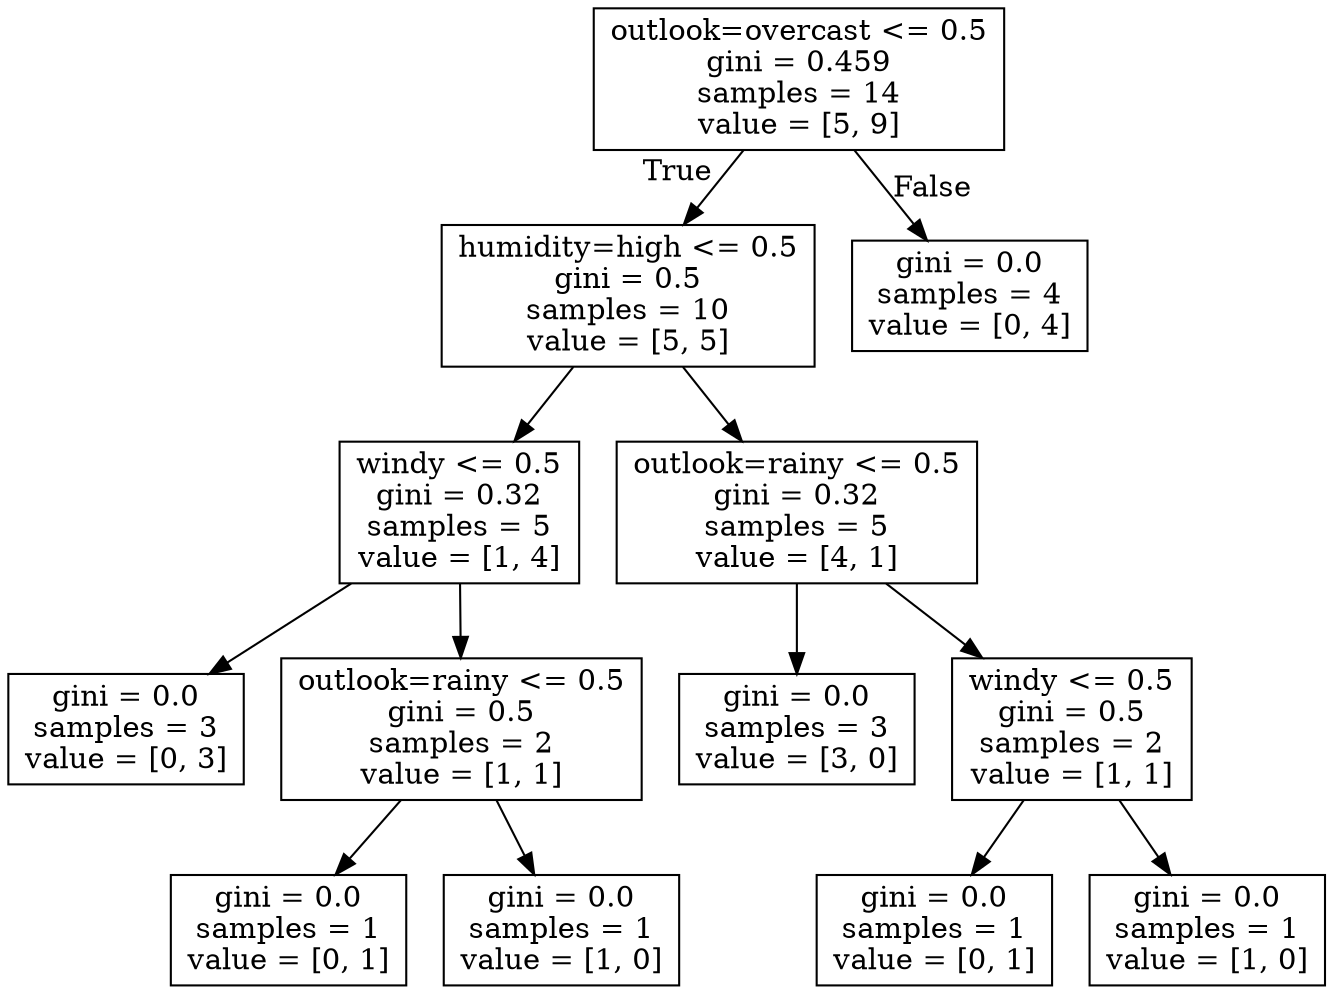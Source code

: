 digraph Tree {
node [shape=box] ;
0 [label="outlook=overcast <= 0.5\ngini = 0.459\nsamples = 14\nvalue = [5, 9]"] ;
1 [label="humidity=high <= 0.5\ngini = 0.5\nsamples = 10\nvalue = [5, 5]"] ;
0 -> 1 [labeldistance=2.5, labelangle=45, headlabel="True"] ;
2 [label="windy <= 0.5\ngini = 0.32\nsamples = 5\nvalue = [1, 4]"] ;
1 -> 2 ;
3 [label="gini = 0.0\nsamples = 3\nvalue = [0, 3]"] ;
2 -> 3 ;
4 [label="outlook=rainy <= 0.5\ngini = 0.5\nsamples = 2\nvalue = [1, 1]"] ;
2 -> 4 ;
5 [label="gini = 0.0\nsamples = 1\nvalue = [0, 1]"] ;
4 -> 5 ;
6 [label="gini = 0.0\nsamples = 1\nvalue = [1, 0]"] ;
4 -> 6 ;
7 [label="outlook=rainy <= 0.5\ngini = 0.32\nsamples = 5\nvalue = [4, 1]"] ;
1 -> 7 ;
8 [label="gini = 0.0\nsamples = 3\nvalue = [3, 0]"] ;
7 -> 8 ;
9 [label="windy <= 0.5\ngini = 0.5\nsamples = 2\nvalue = [1, 1]"] ;
7 -> 9 ;
10 [label="gini = 0.0\nsamples = 1\nvalue = [0, 1]"] ;
9 -> 10 ;
11 [label="gini = 0.0\nsamples = 1\nvalue = [1, 0]"] ;
9 -> 11 ;
12 [label="gini = 0.0\nsamples = 4\nvalue = [0, 4]"] ;
0 -> 12 [labeldistance=2.5, labelangle=-45, headlabel="False"] ;
}